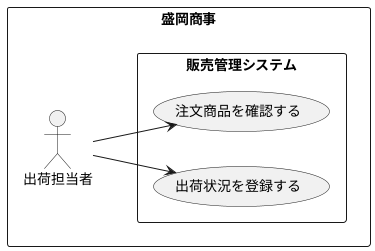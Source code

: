 @startuml ユースケース図
left to right direction
rectangle 盛岡商事{
actor 出荷担当者
rectangle 販売管理システム{
usecase 注文商品を確認する
usecase 出荷状況を登録する
}
}
出荷担当者 --> 注文商品を確認する
出荷担当者 --> 出荷状況を登録する
@enduml